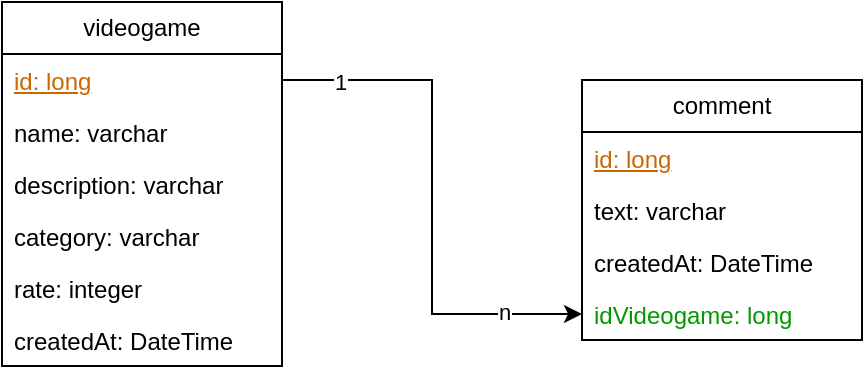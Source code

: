 <mxfile version="21.3.5" type="device">
  <diagram name="Página-1" id="phtSn9zRRfLoOm1942bm">
    <mxGraphModel dx="538" dy="484" grid="1" gridSize="10" guides="1" tooltips="1" connect="1" arrows="1" fold="1" page="1" pageScale="1" pageWidth="827" pageHeight="1169" math="0" shadow="0">
      <root>
        <mxCell id="0" />
        <mxCell id="1" parent="0" />
        <mxCell id="zetx2mQAxGNVcgkWEa6g-5" value="videogame" style="swimlane;fontStyle=0;childLayout=stackLayout;horizontal=1;startSize=26;fillColor=none;horizontalStack=0;resizeParent=1;resizeParentMax=0;resizeLast=0;collapsible=1;marginBottom=0;whiteSpace=wrap;html=1;" parent="1" vertex="1">
          <mxGeometry x="100" y="110" width="140" height="182" as="geometry" />
        </mxCell>
        <mxCell id="zetx2mQAxGNVcgkWEa6g-6" value="&lt;font color=&quot;#cc6600&quot;&gt;&lt;u&gt;id: long&lt;/u&gt;&lt;/font&gt;" style="text;strokeColor=none;fillColor=none;align=left;verticalAlign=top;spacingLeft=4;spacingRight=4;overflow=hidden;rotatable=0;points=[[0,0.5],[1,0.5]];portConstraint=eastwest;whiteSpace=wrap;html=1;" parent="zetx2mQAxGNVcgkWEa6g-5" vertex="1">
          <mxGeometry y="26" width="140" height="26" as="geometry" />
        </mxCell>
        <mxCell id="zetx2mQAxGNVcgkWEa6g-7" value="name: varchar" style="text;strokeColor=none;fillColor=none;align=left;verticalAlign=top;spacingLeft=4;spacingRight=4;overflow=hidden;rotatable=0;points=[[0,0.5],[1,0.5]];portConstraint=eastwest;whiteSpace=wrap;html=1;" parent="zetx2mQAxGNVcgkWEa6g-5" vertex="1">
          <mxGeometry y="52" width="140" height="26" as="geometry" />
        </mxCell>
        <mxCell id="zetx2mQAxGNVcgkWEa6g-8" value="description: varchar" style="text;strokeColor=none;fillColor=none;align=left;verticalAlign=top;spacingLeft=4;spacingRight=4;overflow=hidden;rotatable=0;points=[[0,0.5],[1,0.5]];portConstraint=eastwest;whiteSpace=wrap;html=1;" parent="zetx2mQAxGNVcgkWEa6g-5" vertex="1">
          <mxGeometry y="78" width="140" height="26" as="geometry" />
        </mxCell>
        <mxCell id="zetx2mQAxGNVcgkWEa6g-10" value="category: varchar" style="text;strokeColor=none;fillColor=none;align=left;verticalAlign=top;spacingLeft=4;spacingRight=4;overflow=hidden;rotatable=0;points=[[0,0.5],[1,0.5]];portConstraint=eastwest;whiteSpace=wrap;html=1;" parent="zetx2mQAxGNVcgkWEa6g-5" vertex="1">
          <mxGeometry y="104" width="140" height="26" as="geometry" />
        </mxCell>
        <mxCell id="zetx2mQAxGNVcgkWEa6g-11" value="rate: integer" style="text;strokeColor=none;fillColor=none;align=left;verticalAlign=top;spacingLeft=4;spacingRight=4;overflow=hidden;rotatable=0;points=[[0,0.5],[1,0.5]];portConstraint=eastwest;whiteSpace=wrap;html=1;" parent="zetx2mQAxGNVcgkWEa6g-5" vertex="1">
          <mxGeometry y="130" width="140" height="26" as="geometry" />
        </mxCell>
        <mxCell id="zetx2mQAxGNVcgkWEa6g-12" value="createdAt: DateTime" style="text;strokeColor=none;fillColor=none;align=left;verticalAlign=top;spacingLeft=4;spacingRight=4;overflow=hidden;rotatable=0;points=[[0,0.5],[1,0.5]];portConstraint=eastwest;whiteSpace=wrap;html=1;" parent="zetx2mQAxGNVcgkWEa6g-5" vertex="1">
          <mxGeometry y="156" width="140" height="26" as="geometry" />
        </mxCell>
        <mxCell id="zetx2mQAxGNVcgkWEa6g-13" value="comment" style="swimlane;fontStyle=0;childLayout=stackLayout;horizontal=1;startSize=26;fillColor=none;horizontalStack=0;resizeParent=1;resizeParentMax=0;resizeLast=0;collapsible=1;marginBottom=0;whiteSpace=wrap;html=1;" parent="1" vertex="1">
          <mxGeometry x="390" y="149" width="140" height="130" as="geometry" />
        </mxCell>
        <mxCell id="zetx2mQAxGNVcgkWEa6g-14" value="&lt;font color=&quot;#cc6600&quot;&gt;&lt;u&gt;id: long&lt;/u&gt;&lt;/font&gt;" style="text;strokeColor=none;fillColor=none;align=left;verticalAlign=top;spacingLeft=4;spacingRight=4;overflow=hidden;rotatable=0;points=[[0,0.5],[1,0.5]];portConstraint=eastwest;whiteSpace=wrap;html=1;" parent="zetx2mQAxGNVcgkWEa6g-13" vertex="1">
          <mxGeometry y="26" width="140" height="26" as="geometry" />
        </mxCell>
        <mxCell id="zetx2mQAxGNVcgkWEa6g-15" value="text: varchar" style="text;strokeColor=none;fillColor=none;align=left;verticalAlign=top;spacingLeft=4;spacingRight=4;overflow=hidden;rotatable=0;points=[[0,0.5],[1,0.5]];portConstraint=eastwest;whiteSpace=wrap;html=1;" parent="zetx2mQAxGNVcgkWEa6g-13" vertex="1">
          <mxGeometry y="52" width="140" height="26" as="geometry" />
        </mxCell>
        <mxCell id="zetx2mQAxGNVcgkWEa6g-16" value="createdAt: DateTime" style="text;strokeColor=none;fillColor=none;align=left;verticalAlign=top;spacingLeft=4;spacingRight=4;overflow=hidden;rotatable=0;points=[[0,0.5],[1,0.5]];portConstraint=eastwest;whiteSpace=wrap;html=1;" parent="zetx2mQAxGNVcgkWEa6g-13" vertex="1">
          <mxGeometry y="78" width="140" height="26" as="geometry" />
        </mxCell>
        <mxCell id="zetx2mQAxGNVcgkWEa6g-20" value="&lt;font color=&quot;#009900&quot;&gt;idVideogame: long&lt;/font&gt;" style="text;strokeColor=none;fillColor=none;align=left;verticalAlign=top;spacingLeft=4;spacingRight=4;overflow=hidden;rotatable=0;points=[[0,0.5],[1,0.5]];portConstraint=eastwest;whiteSpace=wrap;html=1;" parent="zetx2mQAxGNVcgkWEa6g-13" vertex="1">
          <mxGeometry y="104" width="140" height="26" as="geometry" />
        </mxCell>
        <mxCell id="zetx2mQAxGNVcgkWEa6g-17" style="edgeStyle=orthogonalEdgeStyle;rounded=0;orthogonalLoop=1;jettySize=auto;html=1;exitX=1;exitY=0.5;exitDx=0;exitDy=0;entryX=0;entryY=0.5;entryDx=0;entryDy=0;" parent="1" source="zetx2mQAxGNVcgkWEa6g-6" target="zetx2mQAxGNVcgkWEa6g-20" edge="1">
          <mxGeometry relative="1" as="geometry">
            <mxPoint x="300" y="290" as="targetPoint" />
          </mxGeometry>
        </mxCell>
        <mxCell id="zetx2mQAxGNVcgkWEa6g-18" value="1" style="edgeLabel;html=1;align=center;verticalAlign=middle;resizable=0;points=[];" parent="zetx2mQAxGNVcgkWEa6g-17" vertex="1" connectable="0">
          <mxGeometry x="-0.781" y="-1" relative="1" as="geometry">
            <mxPoint as="offset" />
          </mxGeometry>
        </mxCell>
        <mxCell id="zetx2mQAxGNVcgkWEa6g-19" value="n" style="edgeLabel;html=1;align=center;verticalAlign=middle;resizable=0;points=[];" parent="zetx2mQAxGNVcgkWEa6g-17" vertex="1" connectable="0">
          <mxGeometry x="0.708" y="1" relative="1" as="geometry">
            <mxPoint as="offset" />
          </mxGeometry>
        </mxCell>
      </root>
    </mxGraphModel>
  </diagram>
</mxfile>
